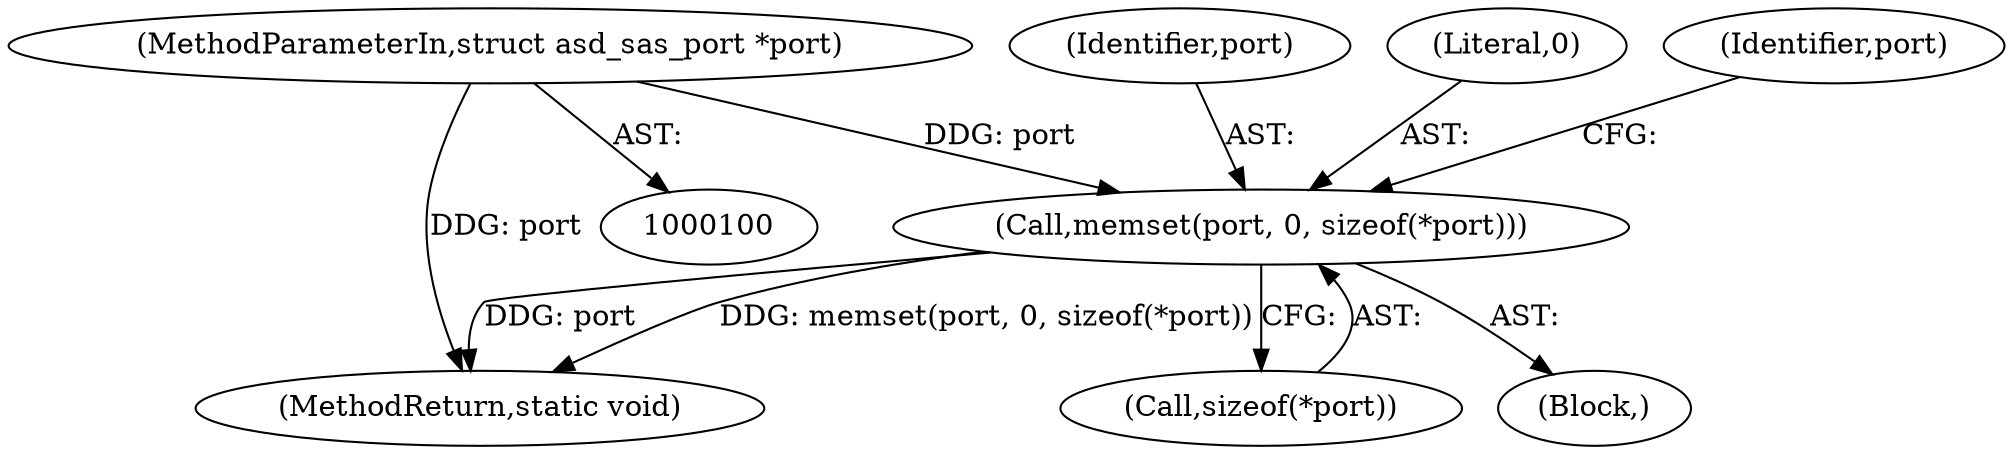 digraph "0_linux_0558f33c06bb910e2879e355192227a8e8f0219d_10@API" {
"1000105" [label="(Call,memset(port, 0, sizeof(*port)))"];
"1000101" [label="(MethodParameterIn,struct asd_sas_port *port)"];
"1000106" [label="(Identifier,port)"];
"1000156" [label="(MethodReturn,static void)"];
"1000108" [label="(Call,sizeof(*port))"];
"1000101" [label="(MethodParameterIn,struct asd_sas_port *port)"];
"1000105" [label="(Call,memset(port, 0, sizeof(*port)))"];
"1000107" [label="(Literal,0)"];
"1000113" [label="(Identifier,port)"];
"1000104" [label="(Block,)"];
"1000105" -> "1000104"  [label="AST: "];
"1000105" -> "1000108"  [label="CFG: "];
"1000106" -> "1000105"  [label="AST: "];
"1000107" -> "1000105"  [label="AST: "];
"1000108" -> "1000105"  [label="AST: "];
"1000113" -> "1000105"  [label="CFG: "];
"1000105" -> "1000156"  [label="DDG: memset(port, 0, sizeof(*port))"];
"1000105" -> "1000156"  [label="DDG: port"];
"1000101" -> "1000105"  [label="DDG: port"];
"1000101" -> "1000100"  [label="AST: "];
"1000101" -> "1000156"  [label="DDG: port"];
}
